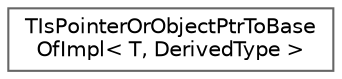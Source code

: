 digraph "Graphical Class Hierarchy"
{
 // INTERACTIVE_SVG=YES
 // LATEX_PDF_SIZE
  bgcolor="transparent";
  edge [fontname=Helvetica,fontsize=10,labelfontname=Helvetica,labelfontsize=10];
  node [fontname=Helvetica,fontsize=10,shape=box,height=0.2,width=0.4];
  rankdir="LR";
  Node0 [id="Node000000",label="TIsPointerOrObjectPtrToBase\lOfImpl\< T, DerivedType \>",height=0.2,width=0.4,color="grey40", fillcolor="white", style="filled",URL="$d5/d31/structTIsPointerOrObjectPtrToBaseOfImpl.html",tooltip=" "];
}
